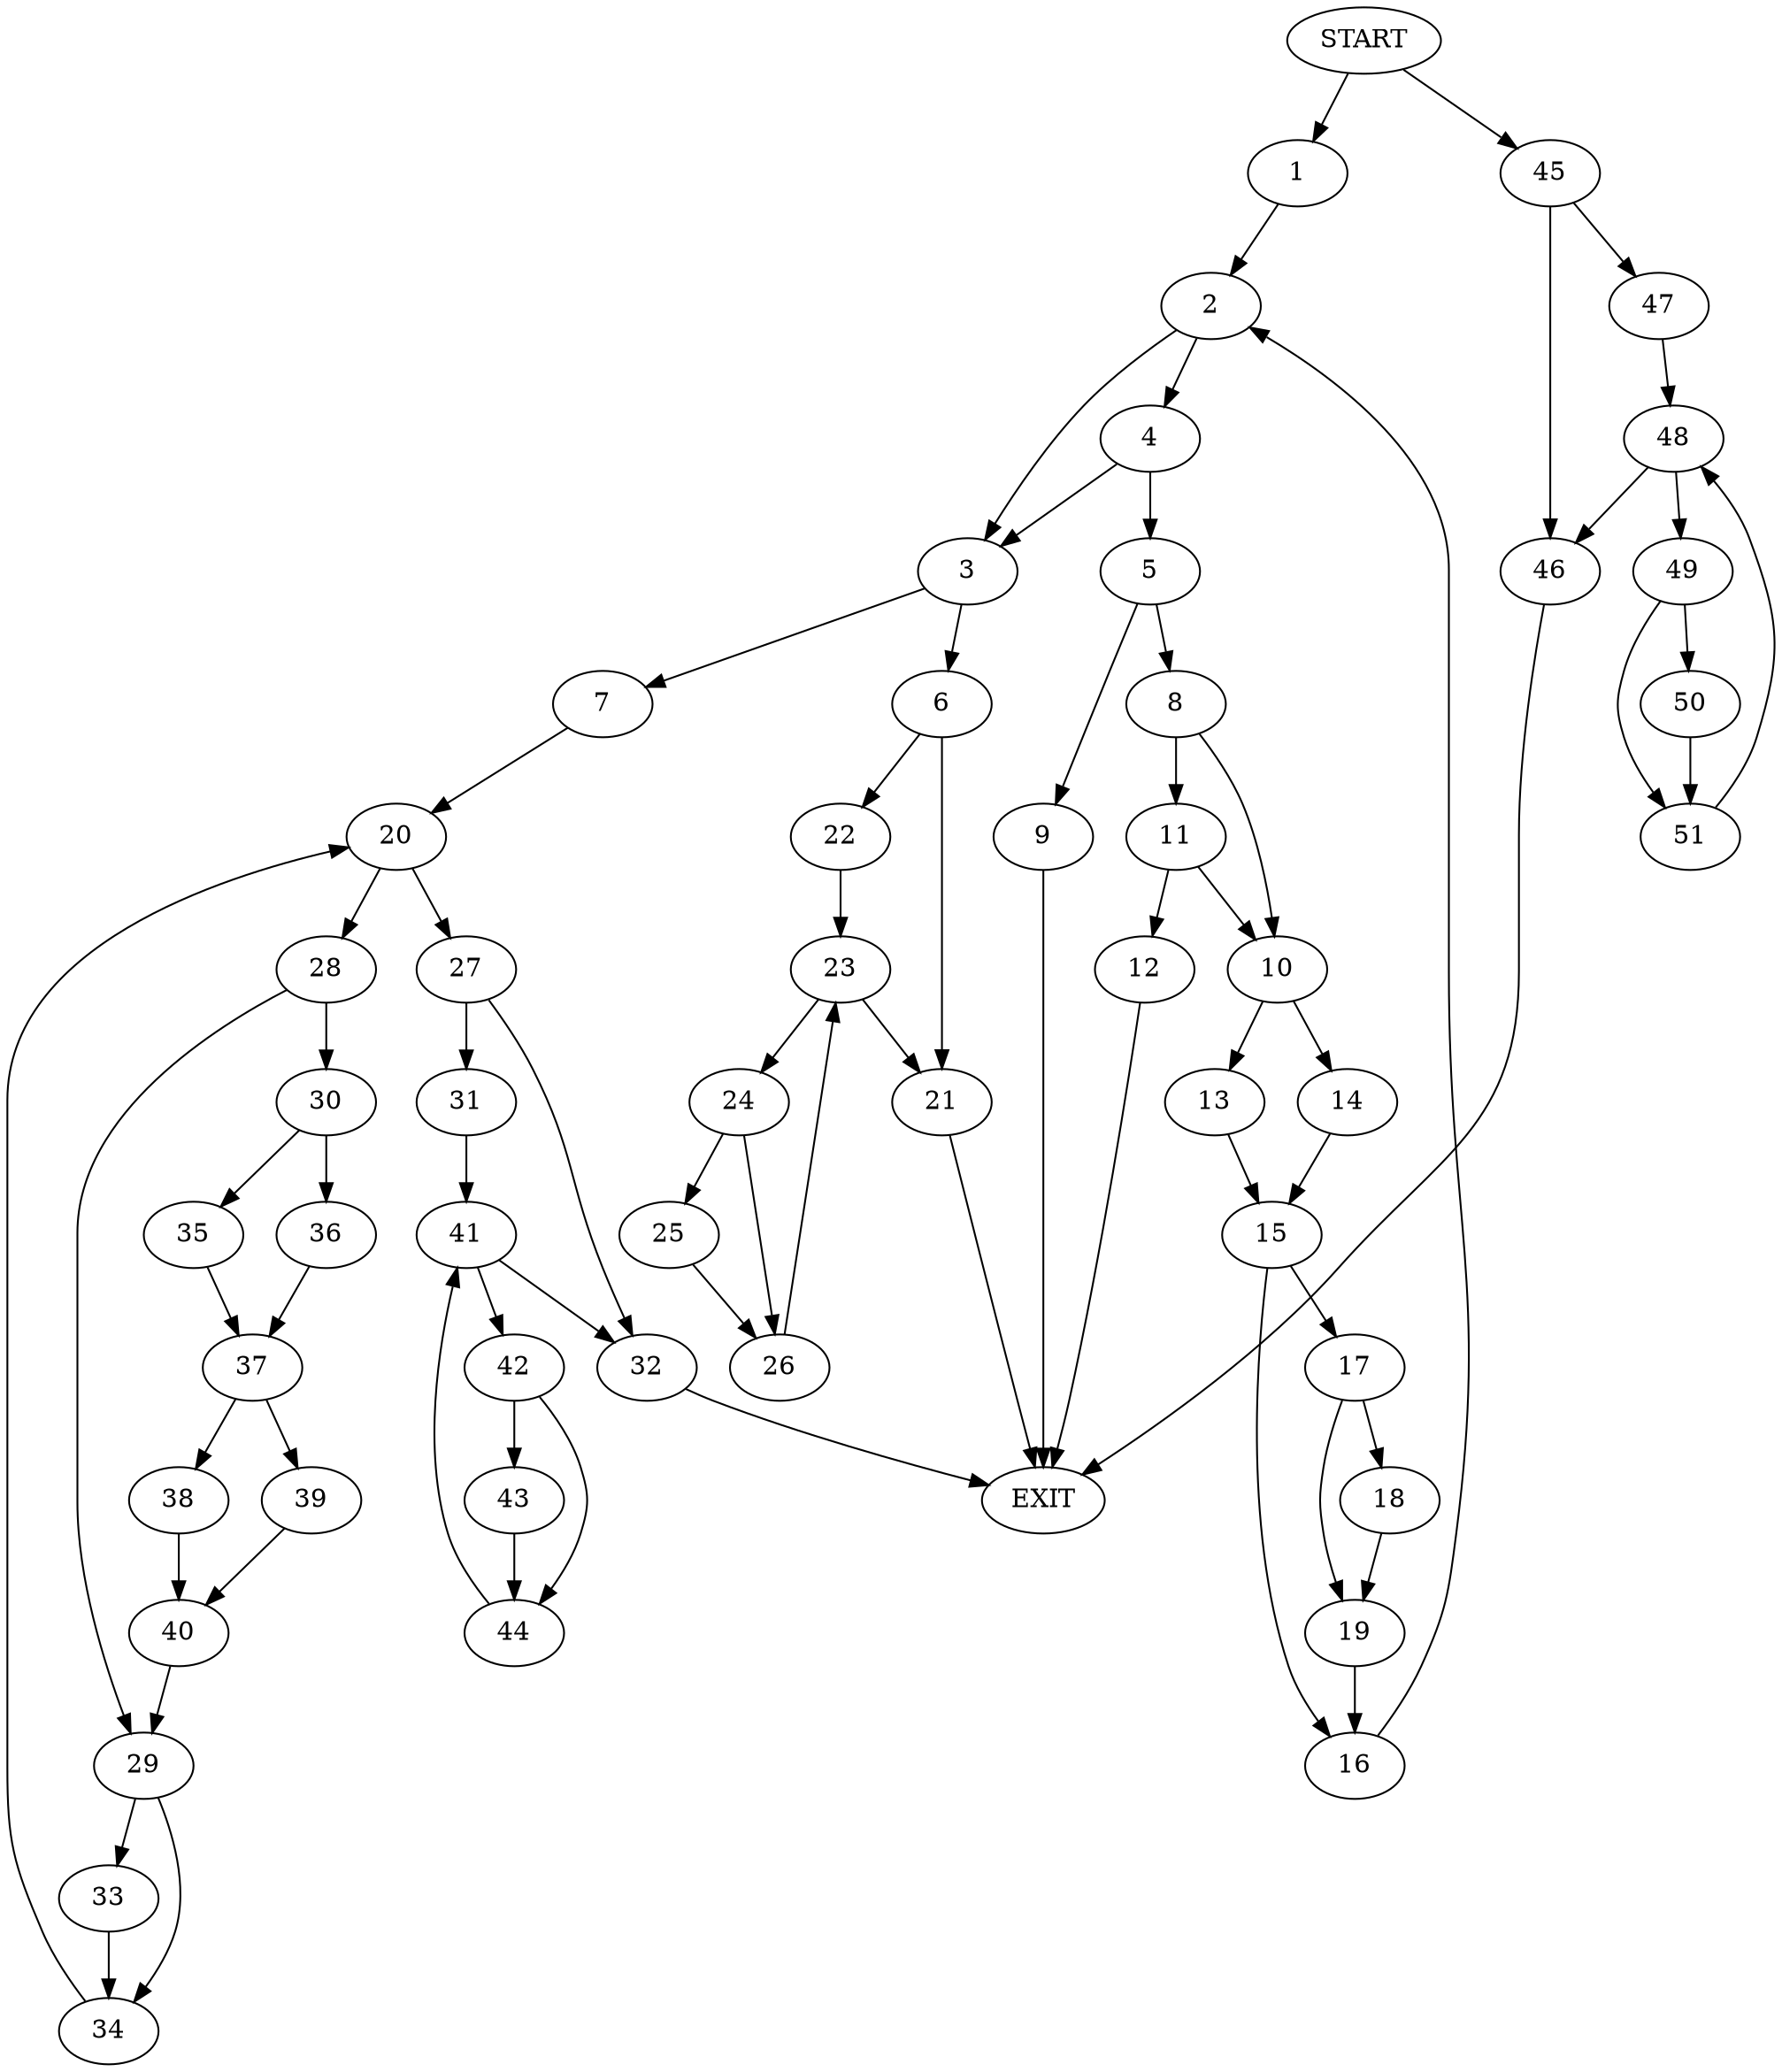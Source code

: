 digraph {
0 [label="START"]
52 [label="EXIT"]
0 -> 1
1 -> 2
2 -> 3
2 -> 4
4 -> 3
4 -> 5
3 -> 6
3 -> 7
5 -> 8
5 -> 9
9 -> 52
8 -> 10
8 -> 11
11 -> 10
11 -> 12
10 -> 13
10 -> 14
12 -> 52
13 -> 15
14 -> 15
15 -> 16
15 -> 17
16 -> 2
17 -> 18
17 -> 19
19 -> 16
18 -> 19
7 -> 20
6 -> 21
6 -> 22
21 -> 52
22 -> 23
23 -> 21
23 -> 24
24 -> 25
24 -> 26
25 -> 26
26 -> 23
20 -> 27
20 -> 28
28 -> 29
28 -> 30
27 -> 31
27 -> 32
29 -> 33
29 -> 34
30 -> 35
30 -> 36
35 -> 37
36 -> 37
37 -> 38
37 -> 39
38 -> 40
39 -> 40
40 -> 29
34 -> 20
33 -> 34
32 -> 52
31 -> 41
41 -> 42
41 -> 32
42 -> 43
42 -> 44
44 -> 41
43 -> 44
0 -> 45
45 -> 46
45 -> 47
47 -> 48
46 -> 52
48 -> 49
48 -> 46
49 -> 50
49 -> 51
50 -> 51
51 -> 48
}
